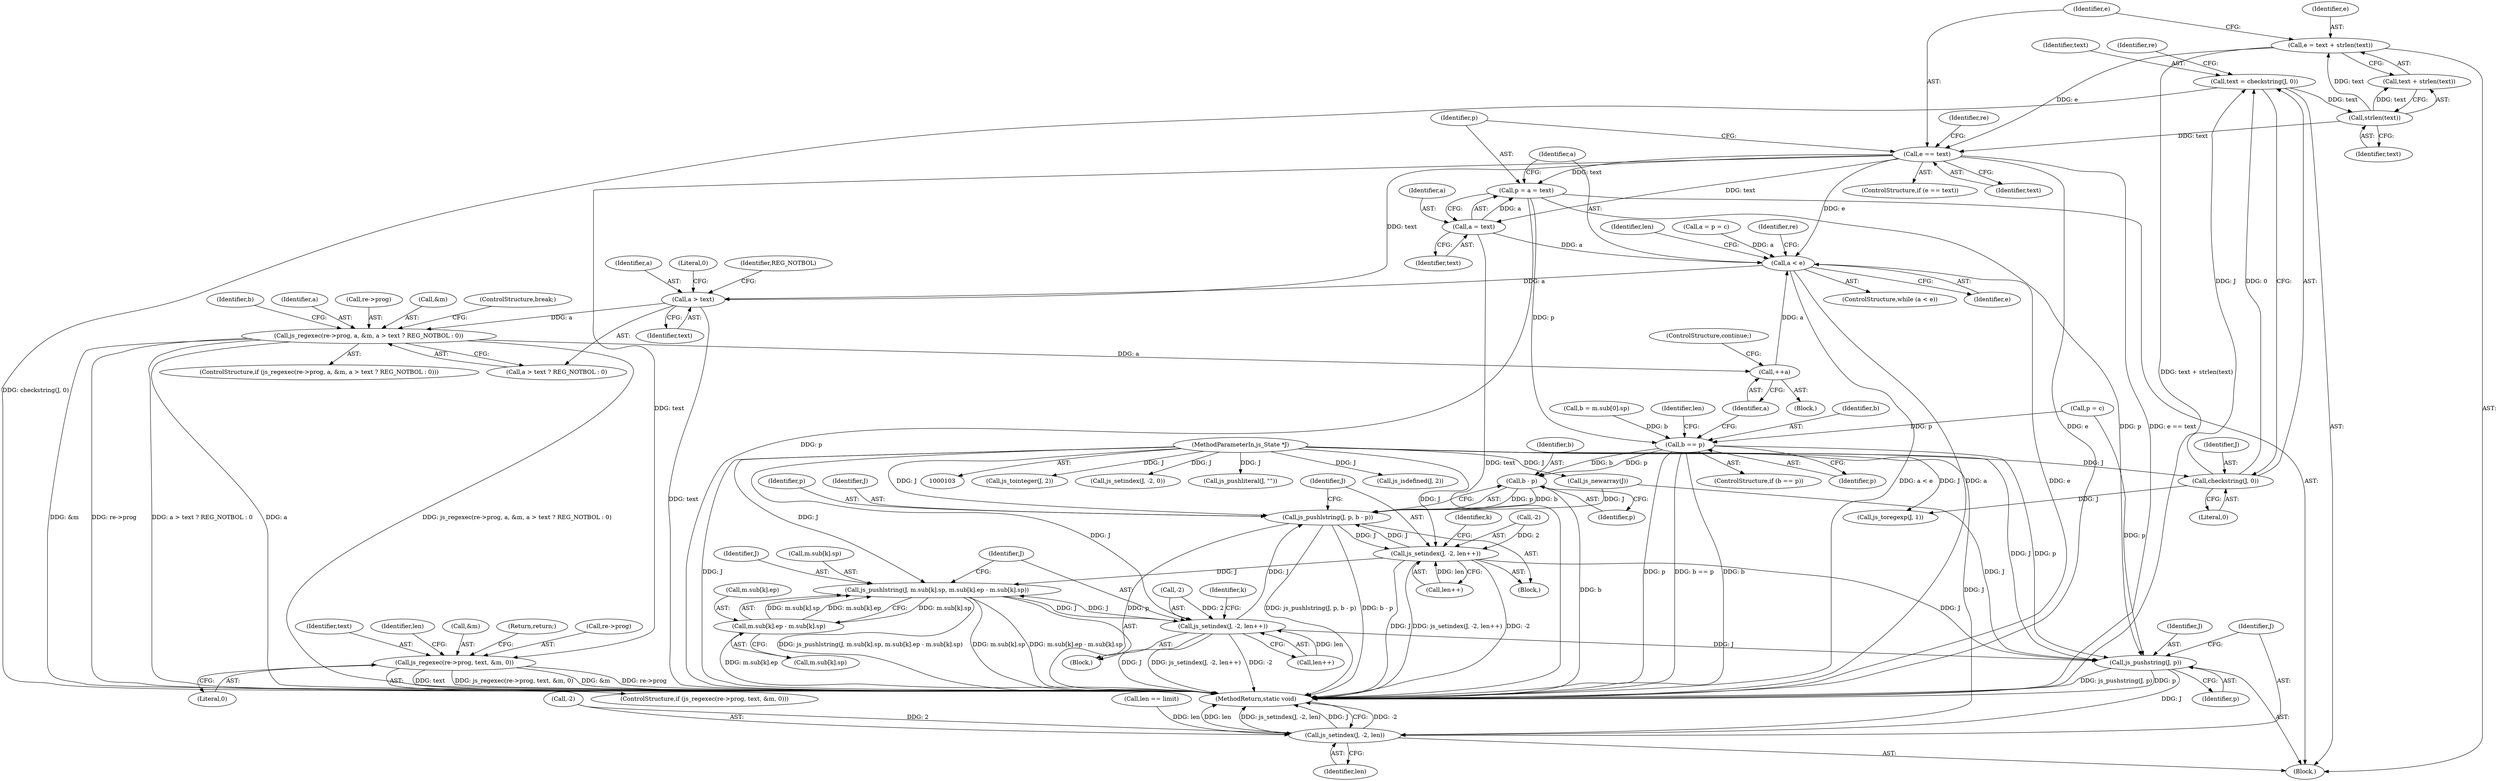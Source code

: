 digraph "1_mujs_00d4606c3baf813b7b1c176823b2729bf51002a2_4@API" {
"1000144" [label="(Call,e = text + strlen(text))"];
"1000148" [label="(Call,strlen(text))"];
"1000117" [label="(Call,text = checkstring(J, 0))"];
"1000119" [label="(Call,checkstring(J, 0))"];
"1000104" [label="(MethodParameterIn,js_State *J)"];
"1000151" [label="(Call,e == text)"];
"1000156" [label="(Call,js_regexec(re->prog, text, &m, 0))"];
"1000179" [label="(Call,p = a = text)"];
"1000223" [label="(Call,b == p)"];
"1000238" [label="(Call,b - p)"];
"1000235" [label="(Call,js_pushlstring(J, p, b - p))"];
"1000241" [label="(Call,js_setindex(J, -2, len++))"];
"1000264" [label="(Call,js_pushlstring(J, m.sub[k].sp, m.sub[k].ep - m.sub[k].sp))"];
"1000273" [label="(Call,m.sub[k].ep - m.sub[k].sp)"];
"1000288" [label="(Call,js_setindex(J, -2, len++))"];
"1000304" [label="(Call,js_pushstring(J, p))"];
"1000307" [label="(Call,js_setindex(J, -2, len))"];
"1000181" [label="(Call,a = text)"];
"1000185" [label="(Call,a < e)"];
"1000198" [label="(Call,a > text)"];
"1000190" [label="(Call,js_regexec(re->prog, a, &m, a > text ? REG_NOTBOL : 0))"];
"1000227" [label="(Call,++a)"];
"1000157" [label="(Call,re->prog)"];
"1000148" [label="(Call,strlen(text))"];
"1000179" [label="(Call,p = a = text)"];
"1000227" [label="(Call,++a)"];
"1000239" [label="(Identifier,b)"];
"1000273" [label="(Call,m.sub[k].ep - m.sub[k].sp)"];
"1000133" [label="(Call,js_tointeger(J, 2))"];
"1000309" [label="(Call,-2)"];
"1000235" [label="(Call,js_pushlstring(J, p, b - p))"];
"1000124" [label="(Call,js_toregexp(J, 1))"];
"1000185" [label="(Call,a < e)"];
"1000194" [label="(Identifier,a)"];
"1000118" [label="(Identifier,text)"];
"1000173" [label="(Call,js_setindex(J, -2, 0))"];
"1000150" [label="(ControlStructure,if (e == text))"];
"1000182" [label="(Identifier,a)"];
"1000139" [label="(Call,js_newarray(J))"];
"1000190" [label="(Call,js_regexec(re->prog, a, &m, a > text ? REG_NOTBOL : 0))"];
"1000223" [label="(Call,b == p)"];
"1000294" [label="(Call,a = p = c)"];
"1000232" [label="(Identifier,len)"];
"1000160" [label="(Identifier,text)"];
"1000167" [label="(Identifier,len)"];
"1000123" [label="(Identifier,re)"];
"1000104" [label="(MethodParameterIn,js_State *J)"];
"1000245" [label="(Call,len++)"];
"1000204" [label="(Call,b = m.sub[0].sp)"];
"1000161" [label="(Call,&m)"];
"1000181" [label="(Call,a = text)"];
"1000296" [label="(Call,p = c)"];
"1000225" [label="(Identifier,p)"];
"1000307" [label="(Call,js_setindex(J, -2, len))"];
"1000281" [label="(Call,m.sub[k].sp)"];
"1000191" [label="(Call,re->prog)"];
"1000195" [label="(Call,&m)"];
"1000237" [label="(Identifier,p)"];
"1000156" [label="(Call,js_regexec(re->prog, text, &m, 0))"];
"1000203" [label="(ControlStructure,break;)"];
"1000170" [label="(Call,js_pushliteral(J, \"\"))"];
"1000192" [label="(Identifier,re)"];
"1000205" [label="(Identifier,b)"];
"1000264" [label="(Call,js_pushlstring(J, m.sub[k].sp, m.sub[k].ep - m.sub[k].sp))"];
"1000158" [label="(Identifier,re)"];
"1000236" [label="(Identifier,J)"];
"1000242" [label="(Identifier,J)"];
"1000202" [label="(Literal,0)"];
"1000153" [label="(Identifier,text)"];
"1000155" [label="(ControlStructure,if (js_regexec(re->prog, text, &m, 0)))"];
"1000149" [label="(Identifier,text)"];
"1000249" [label="(Identifier,k)"];
"1000130" [label="(Call,js_isdefined(J, 2))"];
"1000288" [label="(Call,js_setindex(J, -2, len++))"];
"1000258" [label="(Block,)"];
"1000180" [label="(Identifier,p)"];
"1000201" [label="(Identifier,REG_NOTBOL)"];
"1000146" [label="(Call,text + strlen(text))"];
"1000151" [label="(Call,e == text)"];
"1000228" [label="(Identifier,a)"];
"1000117" [label="(Call,text = checkstring(J, 0))"];
"1000312" [label="(MethodReturn,static void)"];
"1000290" [label="(Call,-2)"];
"1000229" [label="(ControlStructure,continue;)"];
"1000240" [label="(Identifier,p)"];
"1000243" [label="(Call,-2)"];
"1000311" [label="(Identifier,len)"];
"1000120" [label="(Identifier,J)"];
"1000189" [label="(ControlStructure,if (js_regexec(re->prog, a, &m, a > text ? REG_NOTBOL : 0)))"];
"1000305" [label="(Identifier,J)"];
"1000198" [label="(Call,a > text)"];
"1000163" [label="(Literal,0)"];
"1000152" [label="(Identifier,e)"];
"1000301" [label="(Identifier,len)"];
"1000238" [label="(Call,b - p)"];
"1000121" [label="(Literal,0)"];
"1000119" [label="(Call,checkstring(J, 0))"];
"1000183" [label="(Identifier,text)"];
"1000257" [label="(Identifier,k)"];
"1000300" [label="(Call,len == limit)"];
"1000241" [label="(Call,js_setindex(J, -2, len++))"];
"1000266" [label="(Call,m.sub[k].sp)"];
"1000186" [label="(Identifier,a)"];
"1000292" [label="(Call,len++)"];
"1000184" [label="(ControlStructure,while (a < e))"];
"1000224" [label="(Identifier,b)"];
"1000226" [label="(Block,)"];
"1000274" [label="(Call,m.sub[k].ep)"];
"1000304" [label="(Call,js_pushstring(J, p))"];
"1000145" [label="(Identifier,e)"];
"1000178" [label="(Return,return;)"];
"1000289" [label="(Identifier,J)"];
"1000199" [label="(Identifier,a)"];
"1000306" [label="(Identifier,p)"];
"1000144" [label="(Call,e = text + strlen(text))"];
"1000188" [label="(Block,)"];
"1000187" [label="(Identifier,e)"];
"1000200" [label="(Identifier,text)"];
"1000197" [label="(Call,a > text ? REG_NOTBOL : 0)"];
"1000222" [label="(ControlStructure,if (b == p))"];
"1000105" [label="(Block,)"];
"1000265" [label="(Identifier,J)"];
"1000308" [label="(Identifier,J)"];
"1000144" -> "1000105"  [label="AST: "];
"1000144" -> "1000146"  [label="CFG: "];
"1000145" -> "1000144"  [label="AST: "];
"1000146" -> "1000144"  [label="AST: "];
"1000152" -> "1000144"  [label="CFG: "];
"1000144" -> "1000312"  [label="DDG: text + strlen(text)"];
"1000148" -> "1000144"  [label="DDG: text"];
"1000144" -> "1000151"  [label="DDG: e"];
"1000148" -> "1000146"  [label="AST: "];
"1000148" -> "1000149"  [label="CFG: "];
"1000149" -> "1000148"  [label="AST: "];
"1000146" -> "1000148"  [label="CFG: "];
"1000148" -> "1000146"  [label="DDG: text"];
"1000117" -> "1000148"  [label="DDG: text"];
"1000148" -> "1000151"  [label="DDG: text"];
"1000117" -> "1000105"  [label="AST: "];
"1000117" -> "1000119"  [label="CFG: "];
"1000118" -> "1000117"  [label="AST: "];
"1000119" -> "1000117"  [label="AST: "];
"1000123" -> "1000117"  [label="CFG: "];
"1000117" -> "1000312"  [label="DDG: checkstring(J, 0)"];
"1000119" -> "1000117"  [label="DDG: J"];
"1000119" -> "1000117"  [label="DDG: 0"];
"1000119" -> "1000121"  [label="CFG: "];
"1000120" -> "1000119"  [label="AST: "];
"1000121" -> "1000119"  [label="AST: "];
"1000104" -> "1000119"  [label="DDG: J"];
"1000119" -> "1000124"  [label="DDG: J"];
"1000104" -> "1000103"  [label="AST: "];
"1000104" -> "1000312"  [label="DDG: J"];
"1000104" -> "1000124"  [label="DDG: J"];
"1000104" -> "1000130"  [label="DDG: J"];
"1000104" -> "1000133"  [label="DDG: J"];
"1000104" -> "1000139"  [label="DDG: J"];
"1000104" -> "1000170"  [label="DDG: J"];
"1000104" -> "1000173"  [label="DDG: J"];
"1000104" -> "1000235"  [label="DDG: J"];
"1000104" -> "1000241"  [label="DDG: J"];
"1000104" -> "1000264"  [label="DDG: J"];
"1000104" -> "1000288"  [label="DDG: J"];
"1000104" -> "1000304"  [label="DDG: J"];
"1000104" -> "1000307"  [label="DDG: J"];
"1000151" -> "1000150"  [label="AST: "];
"1000151" -> "1000153"  [label="CFG: "];
"1000152" -> "1000151"  [label="AST: "];
"1000153" -> "1000151"  [label="AST: "];
"1000158" -> "1000151"  [label="CFG: "];
"1000180" -> "1000151"  [label="CFG: "];
"1000151" -> "1000312"  [label="DDG: e == text"];
"1000151" -> "1000312"  [label="DDG: e"];
"1000151" -> "1000156"  [label="DDG: text"];
"1000151" -> "1000179"  [label="DDG: text"];
"1000151" -> "1000181"  [label="DDG: text"];
"1000151" -> "1000185"  [label="DDG: e"];
"1000151" -> "1000198"  [label="DDG: text"];
"1000156" -> "1000155"  [label="AST: "];
"1000156" -> "1000163"  [label="CFG: "];
"1000157" -> "1000156"  [label="AST: "];
"1000160" -> "1000156"  [label="AST: "];
"1000161" -> "1000156"  [label="AST: "];
"1000163" -> "1000156"  [label="AST: "];
"1000167" -> "1000156"  [label="CFG: "];
"1000178" -> "1000156"  [label="CFG: "];
"1000156" -> "1000312"  [label="DDG: re->prog"];
"1000156" -> "1000312"  [label="DDG: text"];
"1000156" -> "1000312"  [label="DDG: js_regexec(re->prog, text, &m, 0)"];
"1000156" -> "1000312"  [label="DDG: &m"];
"1000179" -> "1000105"  [label="AST: "];
"1000179" -> "1000181"  [label="CFG: "];
"1000180" -> "1000179"  [label="AST: "];
"1000181" -> "1000179"  [label="AST: "];
"1000186" -> "1000179"  [label="CFG: "];
"1000179" -> "1000312"  [label="DDG: p"];
"1000181" -> "1000179"  [label="DDG: a"];
"1000179" -> "1000223"  [label="DDG: p"];
"1000179" -> "1000304"  [label="DDG: p"];
"1000223" -> "1000222"  [label="AST: "];
"1000223" -> "1000225"  [label="CFG: "];
"1000224" -> "1000223"  [label="AST: "];
"1000225" -> "1000223"  [label="AST: "];
"1000228" -> "1000223"  [label="CFG: "];
"1000232" -> "1000223"  [label="CFG: "];
"1000223" -> "1000312"  [label="DDG: p"];
"1000223" -> "1000312"  [label="DDG: b == p"];
"1000223" -> "1000312"  [label="DDG: b"];
"1000204" -> "1000223"  [label="DDG: b"];
"1000296" -> "1000223"  [label="DDG: p"];
"1000223" -> "1000238"  [label="DDG: b"];
"1000223" -> "1000238"  [label="DDG: p"];
"1000223" -> "1000304"  [label="DDG: p"];
"1000238" -> "1000235"  [label="AST: "];
"1000238" -> "1000240"  [label="CFG: "];
"1000239" -> "1000238"  [label="AST: "];
"1000240" -> "1000238"  [label="AST: "];
"1000235" -> "1000238"  [label="CFG: "];
"1000238" -> "1000312"  [label="DDG: b"];
"1000238" -> "1000235"  [label="DDG: p"];
"1000238" -> "1000235"  [label="DDG: b"];
"1000235" -> "1000188"  [label="AST: "];
"1000236" -> "1000235"  [label="AST: "];
"1000237" -> "1000235"  [label="AST: "];
"1000242" -> "1000235"  [label="CFG: "];
"1000235" -> "1000312"  [label="DDG: p"];
"1000235" -> "1000312"  [label="DDG: js_pushlstring(J, p, b - p)"];
"1000235" -> "1000312"  [label="DDG: b - p"];
"1000139" -> "1000235"  [label="DDG: J"];
"1000288" -> "1000235"  [label="DDG: J"];
"1000241" -> "1000235"  [label="DDG: J"];
"1000235" -> "1000241"  [label="DDG: J"];
"1000241" -> "1000188"  [label="AST: "];
"1000241" -> "1000245"  [label="CFG: "];
"1000242" -> "1000241"  [label="AST: "];
"1000243" -> "1000241"  [label="AST: "];
"1000245" -> "1000241"  [label="AST: "];
"1000249" -> "1000241"  [label="CFG: "];
"1000241" -> "1000312"  [label="DDG: J"];
"1000241" -> "1000312"  [label="DDG: js_setindex(J, -2, len++)"];
"1000241" -> "1000312"  [label="DDG: -2"];
"1000243" -> "1000241"  [label="DDG: 2"];
"1000245" -> "1000241"  [label="DDG: len"];
"1000241" -> "1000264"  [label="DDG: J"];
"1000241" -> "1000304"  [label="DDG: J"];
"1000264" -> "1000258"  [label="AST: "];
"1000264" -> "1000273"  [label="CFG: "];
"1000265" -> "1000264"  [label="AST: "];
"1000266" -> "1000264"  [label="AST: "];
"1000273" -> "1000264"  [label="AST: "];
"1000289" -> "1000264"  [label="CFG: "];
"1000264" -> "1000312"  [label="DDG: js_pushlstring(J, m.sub[k].sp, m.sub[k].ep - m.sub[k].sp)"];
"1000264" -> "1000312"  [label="DDG: m.sub[k].sp"];
"1000264" -> "1000312"  [label="DDG: m.sub[k].ep - m.sub[k].sp"];
"1000288" -> "1000264"  [label="DDG: J"];
"1000273" -> "1000264"  [label="DDG: m.sub[k].sp"];
"1000273" -> "1000264"  [label="DDG: m.sub[k].ep"];
"1000264" -> "1000273"  [label="DDG: m.sub[k].sp"];
"1000264" -> "1000288"  [label="DDG: J"];
"1000273" -> "1000281"  [label="CFG: "];
"1000274" -> "1000273"  [label="AST: "];
"1000281" -> "1000273"  [label="AST: "];
"1000273" -> "1000312"  [label="DDG: m.sub[k].ep"];
"1000288" -> "1000258"  [label="AST: "];
"1000288" -> "1000292"  [label="CFG: "];
"1000289" -> "1000288"  [label="AST: "];
"1000290" -> "1000288"  [label="AST: "];
"1000292" -> "1000288"  [label="AST: "];
"1000257" -> "1000288"  [label="CFG: "];
"1000288" -> "1000312"  [label="DDG: -2"];
"1000288" -> "1000312"  [label="DDG: J"];
"1000288" -> "1000312"  [label="DDG: js_setindex(J, -2, len++)"];
"1000290" -> "1000288"  [label="DDG: 2"];
"1000292" -> "1000288"  [label="DDG: len"];
"1000288" -> "1000304"  [label="DDG: J"];
"1000304" -> "1000105"  [label="AST: "];
"1000304" -> "1000306"  [label="CFG: "];
"1000305" -> "1000304"  [label="AST: "];
"1000306" -> "1000304"  [label="AST: "];
"1000308" -> "1000304"  [label="CFG: "];
"1000304" -> "1000312"  [label="DDG: js_pushstring(J, p)"];
"1000304" -> "1000312"  [label="DDG: p"];
"1000139" -> "1000304"  [label="DDG: J"];
"1000296" -> "1000304"  [label="DDG: p"];
"1000304" -> "1000307"  [label="DDG: J"];
"1000307" -> "1000105"  [label="AST: "];
"1000307" -> "1000311"  [label="CFG: "];
"1000308" -> "1000307"  [label="AST: "];
"1000309" -> "1000307"  [label="AST: "];
"1000311" -> "1000307"  [label="AST: "];
"1000312" -> "1000307"  [label="CFG: "];
"1000307" -> "1000312"  [label="DDG: -2"];
"1000307" -> "1000312"  [label="DDG: len"];
"1000307" -> "1000312"  [label="DDG: js_setindex(J, -2, len)"];
"1000307" -> "1000312"  [label="DDG: J"];
"1000309" -> "1000307"  [label="DDG: 2"];
"1000300" -> "1000307"  [label="DDG: len"];
"1000181" -> "1000183"  [label="CFG: "];
"1000182" -> "1000181"  [label="AST: "];
"1000183" -> "1000181"  [label="AST: "];
"1000181" -> "1000312"  [label="DDG: text"];
"1000181" -> "1000185"  [label="DDG: a"];
"1000185" -> "1000184"  [label="AST: "];
"1000185" -> "1000187"  [label="CFG: "];
"1000186" -> "1000185"  [label="AST: "];
"1000187" -> "1000185"  [label="AST: "];
"1000192" -> "1000185"  [label="CFG: "];
"1000301" -> "1000185"  [label="CFG: "];
"1000185" -> "1000312"  [label="DDG: a < e"];
"1000185" -> "1000312"  [label="DDG: a"];
"1000185" -> "1000312"  [label="DDG: e"];
"1000227" -> "1000185"  [label="DDG: a"];
"1000294" -> "1000185"  [label="DDG: a"];
"1000185" -> "1000198"  [label="DDG: a"];
"1000198" -> "1000197"  [label="AST: "];
"1000198" -> "1000200"  [label="CFG: "];
"1000199" -> "1000198"  [label="AST: "];
"1000200" -> "1000198"  [label="AST: "];
"1000201" -> "1000198"  [label="CFG: "];
"1000202" -> "1000198"  [label="CFG: "];
"1000198" -> "1000312"  [label="DDG: text"];
"1000198" -> "1000190"  [label="DDG: a"];
"1000190" -> "1000189"  [label="AST: "];
"1000190" -> "1000197"  [label="CFG: "];
"1000191" -> "1000190"  [label="AST: "];
"1000194" -> "1000190"  [label="AST: "];
"1000195" -> "1000190"  [label="AST: "];
"1000197" -> "1000190"  [label="AST: "];
"1000203" -> "1000190"  [label="CFG: "];
"1000205" -> "1000190"  [label="CFG: "];
"1000190" -> "1000312"  [label="DDG: a"];
"1000190" -> "1000312"  [label="DDG: js_regexec(re->prog, a, &m, a > text ? REG_NOTBOL : 0)"];
"1000190" -> "1000312"  [label="DDG: &m"];
"1000190" -> "1000312"  [label="DDG: re->prog"];
"1000190" -> "1000312"  [label="DDG: a > text ? REG_NOTBOL : 0"];
"1000190" -> "1000227"  [label="DDG: a"];
"1000227" -> "1000226"  [label="AST: "];
"1000227" -> "1000228"  [label="CFG: "];
"1000228" -> "1000227"  [label="AST: "];
"1000229" -> "1000227"  [label="CFG: "];
}

